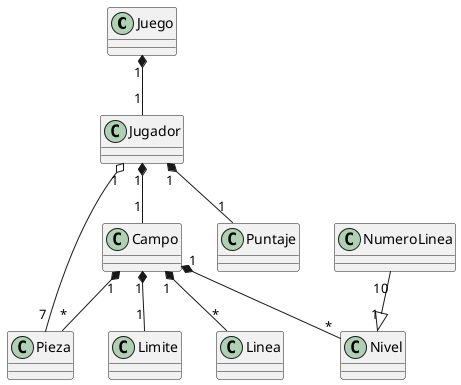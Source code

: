 @startuml Tetris

class Juego
class Jugador

class Campo
class Pieza 
class Puntaje
class Nivel
class NumeroLinea
class Limite

Juego "1" *-- "1" Jugador
Jugador "1" *-- "1" Campo
Jugador "1" *-- "1" Puntaje
Jugador "1" o-- "7" Pieza
Campo "1" *-- "*" Nivel
Campo "1" *-- "*" Pieza
Campo "1" *-- "*" Linea
Campo "1" *-- "1" Limite
NumeroLinea "10" --|> "1" Nivel 





@enduml